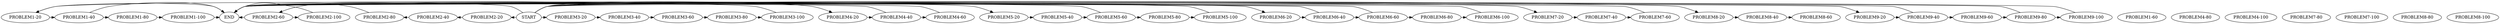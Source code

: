 // DBA1617P2GA
digraph {
	"PROBLEM1-20" [label="PROBLEM1-20"]
	"PROBLEM1-40" [label="PROBLEM1-40"]
	"PROBLEM1-80" [label="PROBLEM1-80"]
	"PROBLEM1-100" [label="PROBLEM1-100"]
	"PROBLEM1-60" [label="PROBLEM1-60"]
	"PROBLEM2-20" [label="PROBLEM2-20"]
	"PROBLEM2-40" [label="PROBLEM2-40"]
	"PROBLEM2-80" [label="PROBLEM2-80"]
	"PROBLEM2-60" [label="PROBLEM2-60"]
	"PROBLEM3-20" [label="PROBLEM3-20"]
	"PROBLEM3-40" [label="PROBLEM3-40"]
	"PROBLEM3-60" [label="PROBLEM3-60"]
	"PROBLEM3-80" [label="PROBLEM3-80"]
	"PROBLEM3-100" [label="PROBLEM3-100"]
	"PROBLEM4-20" [label="PROBLEM4-20"]
	"PROBLEM4-40" [label="PROBLEM4-40"]
	"PROBLEM4-60" [label="PROBLEM4-60"]
	"PROBLEM5-20" [label="PROBLEM5-20"]
	"PROBLEM5-40" [label="PROBLEM5-40"]
	"PROBLEM5-60" [label="PROBLEM5-60"]
	"PROBLEM6-20" [label="PROBLEM6-20"]
	"PROBLEM6-40" [label="PROBLEM6-40"]
	"PROBLEM6-60" [label="PROBLEM6-60"]
	"PROBLEM7-20" [label="PROBLEM7-20"]
	"PROBLEM7-40" [label="PROBLEM7-40"]
	"PROBLEM7-60" [label="PROBLEM7-60"]
	"PROBLEM5-80" [label="PROBLEM5-80"]
	"PROBLEM5-100" [label="PROBLEM5-100"]
	"PROBLEM8-20" [label="PROBLEM8-20"]
	"PROBLEM8-40" [label="PROBLEM8-40"]
	"PROBLEM8-60" [label="PROBLEM8-60"]
	"PROBLEM9-20" [label="PROBLEM9-20"]
	"PROBLEM9-40" [label="PROBLEM9-40"]
	"PROBLEM9-60" [label="PROBLEM9-60"]
	"PROBLEM2-100" [label="PROBLEM2-100"]
	"PROBLEM4-80" [label="PROBLEM4-80"]
	"PROBLEM4-100" [label="PROBLEM4-100"]
	"PROBLEM7-80" [label="PROBLEM7-80"]
	"PROBLEM7-100" [label="PROBLEM7-100"]
	"PROBLEM8-80" [label="PROBLEM8-80"]
	"PROBLEM8-100" [label="PROBLEM8-100"]
	"PROBLEM9-80" [label="PROBLEM9-80"]
	"PROBLEM6-80" [label="PROBLEM6-80"]
	"PROBLEM6-100" [label="PROBLEM6-100"]
	"PROBLEM9-100" [label="PROBLEM9-100"]
	START [label=START]
	END [label=END]
	"PROBLEM1-20" -> "PROBLEM1-40" [constraint=false]
	"PROBLEM1-20" -> END [constraint=false]
	"PROBLEM1-40" -> "PROBLEM1-80" [constraint=false]
	"PROBLEM1-40" -> END [constraint=false]
	"PROBLEM1-80" -> "PROBLEM1-100" [constraint=false]
	"PROBLEM1-100" -> END [constraint=false]
	"PROBLEM2-20" -> "PROBLEM2-40" [constraint=false]
	"PROBLEM2-40" -> "PROBLEM2-80" [constraint=false]
	"PROBLEM2-80" -> "PROBLEM2-60" [constraint=false]
	"PROBLEM2-60" -> "PROBLEM2-100" [constraint=false]
	"PROBLEM2-60" -> END [constraint=false]
	"PROBLEM3-20" -> "PROBLEM3-40" [constraint=false]
	"PROBLEM3-40" -> "PROBLEM3-60" [constraint=false]
	"PROBLEM3-60" -> "PROBLEM3-80" [constraint=false]
	"PROBLEM3-80" -> "PROBLEM3-100" [constraint=false]
	"PROBLEM3-100" -> END [constraint=false]
	"PROBLEM4-20" -> "PROBLEM4-40" [constraint=false]
	"PROBLEM4-40" -> "PROBLEM4-60" [constraint=false]
	"PROBLEM4-40" -> END [constraint=false]
	"PROBLEM4-60" -> END [constraint=false]
	"PROBLEM5-20" -> "PROBLEM5-40" [constraint=false]
	"PROBLEM5-40" -> "PROBLEM5-60" [constraint=false]
	"PROBLEM5-60" -> "PROBLEM5-80" [constraint=false]
	"PROBLEM5-60" -> END [constraint=false]
	"PROBLEM6-20" -> "PROBLEM6-40" [constraint=false]
	"PROBLEM6-40" -> "PROBLEM6-60" [constraint=false]
	"PROBLEM6-40" -> END [constraint=false]
	"PROBLEM6-60" -> "PROBLEM6-80" [constraint=false]
	"PROBLEM6-60" -> END [constraint=false]
	"PROBLEM7-20" -> "PROBLEM7-40" [constraint=false]
	"PROBLEM7-40" -> "PROBLEM7-60" [constraint=false]
	"PROBLEM7-60" -> END [constraint=false]
	"PROBLEM5-80" -> "PROBLEM5-100" [constraint=false]
	"PROBLEM5-100" -> END [constraint=false]
	"PROBLEM8-20" -> "PROBLEM8-40" [constraint=false]
	"PROBLEM8-40" -> "PROBLEM8-60" [constraint=false]
	"PROBLEM9-20" -> "PROBLEM9-40" [constraint=false]
	"PROBLEM9-40" -> "PROBLEM9-60" [constraint=false]
	"PROBLEM9-40" -> END [constraint=false]
	"PROBLEM9-60" -> "PROBLEM9-80" [constraint=false]
	"PROBLEM2-100" -> END [constraint=false]
	"PROBLEM9-80" -> "PROBLEM9-100" [constraint=false]
	"PROBLEM9-80" -> END [constraint=false]
	"PROBLEM6-80" -> "PROBLEM6-100" [constraint=false]
	"PROBLEM6-100" -> END [constraint=false]
	"PROBLEM9-100" -> END [constraint=false]
	START -> "PROBLEM1-20" [constraint=false]
	START -> "PROBLEM2-20" [constraint=false]
	START -> "PROBLEM3-20" [constraint=false]
	START -> "PROBLEM4-20" [constraint=false]
	START -> "PROBLEM5-20" [constraint=false]
	START -> "PROBLEM6-20" [constraint=false]
	START -> "PROBLEM7-20" [constraint=false]
	START -> "PROBLEM8-20" [constraint=false]
	START -> "PROBLEM9-20" [constraint=false]
}

